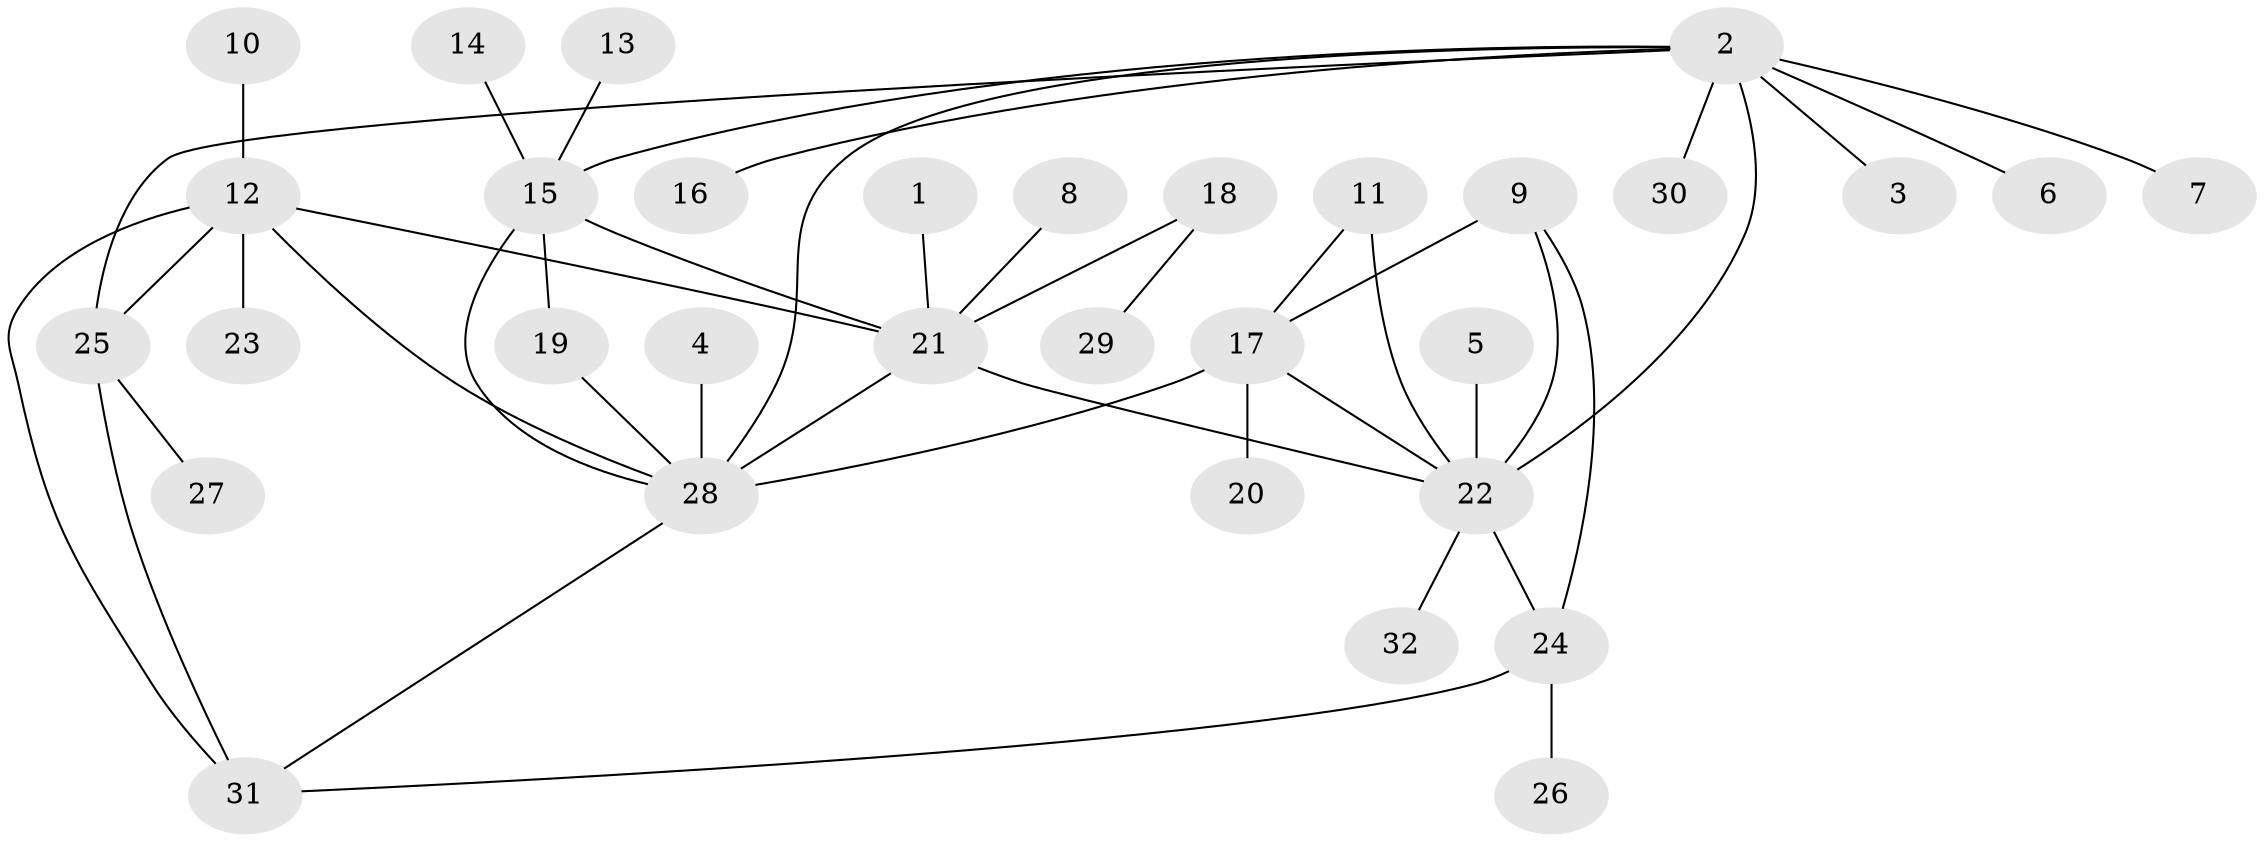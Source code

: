 // original degree distribution, {4: 0.03125, 10: 0.015625, 3: 0.09375, 11: 0.015625, 6: 0.015625, 5: 0.046875, 8: 0.046875, 7: 0.03125, 1: 0.5625, 2: 0.140625}
// Generated by graph-tools (version 1.1) at 2025/26/03/09/25 03:26:49]
// undirected, 32 vertices, 44 edges
graph export_dot {
graph [start="1"]
  node [color=gray90,style=filled];
  1;
  2;
  3;
  4;
  5;
  6;
  7;
  8;
  9;
  10;
  11;
  12;
  13;
  14;
  15;
  16;
  17;
  18;
  19;
  20;
  21;
  22;
  23;
  24;
  25;
  26;
  27;
  28;
  29;
  30;
  31;
  32;
  1 -- 21 [weight=1.0];
  2 -- 3 [weight=1.0];
  2 -- 6 [weight=1.0];
  2 -- 7 [weight=1.0];
  2 -- 15 [weight=1.0];
  2 -- 16 [weight=1.0];
  2 -- 22 [weight=2.0];
  2 -- 25 [weight=1.0];
  2 -- 28 [weight=1.0];
  2 -- 30 [weight=1.0];
  4 -- 28 [weight=1.0];
  5 -- 22 [weight=1.0];
  8 -- 21 [weight=1.0];
  9 -- 17 [weight=1.0];
  9 -- 22 [weight=1.0];
  9 -- 24 [weight=1.0];
  10 -- 12 [weight=1.0];
  11 -- 17 [weight=1.0];
  11 -- 22 [weight=1.0];
  12 -- 21 [weight=1.0];
  12 -- 23 [weight=1.0];
  12 -- 25 [weight=1.0];
  12 -- 28 [weight=1.0];
  12 -- 31 [weight=1.0];
  13 -- 15 [weight=1.0];
  14 -- 15 [weight=1.0];
  15 -- 19 [weight=1.0];
  15 -- 21 [weight=2.0];
  15 -- 28 [weight=1.0];
  17 -- 20 [weight=1.0];
  17 -- 22 [weight=1.0];
  17 -- 28 [weight=2.0];
  18 -- 21 [weight=1.0];
  18 -- 29 [weight=1.0];
  19 -- 28 [weight=1.0];
  21 -- 22 [weight=1.0];
  21 -- 28 [weight=1.0];
  22 -- 24 [weight=1.0];
  22 -- 32 [weight=1.0];
  24 -- 26 [weight=1.0];
  24 -- 31 [weight=1.0];
  25 -- 27 [weight=1.0];
  25 -- 31 [weight=1.0];
  28 -- 31 [weight=1.0];
}
